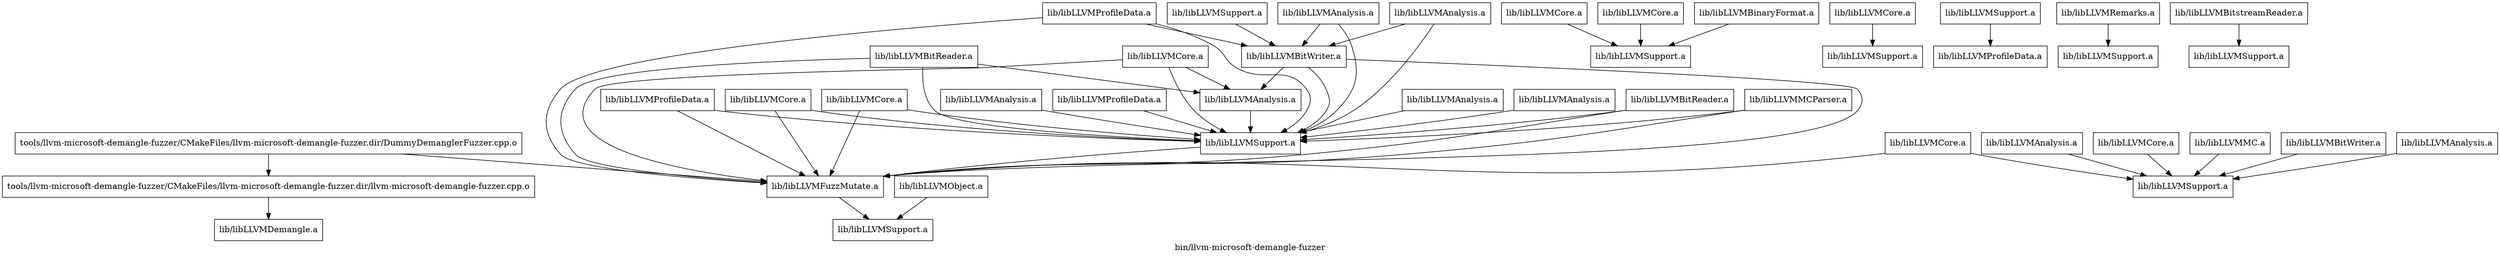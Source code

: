 digraph "bin/llvm-microsoft-demangle-fuzzer" {
	label="bin/llvm-microsoft-demangle-fuzzer";

	Node0x558378491688 [shape=record,shape=record,label="{tools/llvm-microsoft-demangle-fuzzer/CMakeFiles/llvm-microsoft-demangle-fuzzer.dir/DummyDemanglerFuzzer.cpp.o}"];
	Node0x558378491688 -> Node0x558378496f18;
	Node0x558378491688 -> Node0x558378494e98;
	Node0x558378496f18 [shape=record,shape=record,label="{tools/llvm-microsoft-demangle-fuzzer/CMakeFiles/llvm-microsoft-demangle-fuzzer.dir/llvm-microsoft-demangle-fuzzer.cpp.o}"];
	Node0x558378496f18 -> Node0x5583784954b0;
	Node0x558378494e98 [shape=record,shape=record,label="{lib/libLLVMFuzzMutate.a}"];
	Node0x558378494e98 -> Node0x558378492388;
	Node0x5583784954b0 [shape=record,shape=record,label="{lib/libLLVMDemangle.a}"];
	Node0x558378492388 [shape=record,shape=record,label="{lib/libLLVMSupport.a}"];
	Node0x5583784971f0 [shape=record,shape=record,label="{lib/libLLVMSupport.a}"];
	Node0x5583784971f0 -> Node0x558378494e98;
	Node0x55837849b358 [shape=record,shape=record,label="{lib/libLLVMBitWriter.a}"];
	Node0x55837849b358 -> Node0x558378494e98;
	Node0x55837849b358 -> Node0x5583784971f0;
	Node0x55837849b358 -> Node0x55837849c5a0;
	Node0x55837849c5a0 [shape=record,shape=record,label="{lib/libLLVMAnalysis.a}"];
	Node0x55837849c5a0 -> Node0x5583784971f0;
	Node0x558378499dd0 [shape=record,shape=record,label="{lib/libLLVMBitWriter.a}"];
	Node0x558378499dd0 -> Node0x5583784931c0;
	Node0x5583784931c0 [shape=record,shape=record,label="{lib/libLLVMSupport.a}"];
	Node0x558378498bf0 [shape=record,shape=record,label="{lib/libLLVMAnalysis.a}"];
	Node0x558378498bf0 -> Node0x5583784931c0;
	Node0x55837849d098 [shape=record,shape=record,label="{lib/libLLVMAnalysis.a}"];
	Node0x55837849d098 -> Node0x5583784971f0;
	Node0x5583784986a8 [shape=record,shape=record,label="{lib/libLLVMAnalysis.a}"];
	Node0x5583784986a8 -> Node0x5583784971f0;
	Node0x558378492458 [shape=record,shape=record,label="{lib/libLLVMAnalysis.a}"];
	Node0x558378492458 -> Node0x5583784971f0;
	Node0x558378492458 -> Node0x55837849b358;
	Node0x558378496690 [shape=record,shape=record,label="{lib/libLLVMAnalysis.a}"];
	Node0x558378496690 -> Node0x5583784971f0;
	Node0x558378496690 -> Node0x55837849b358;
	Node0x558378493500 [shape=record,shape=record,label="{lib/libLLVMAnalysis.a}"];
	Node0x558378493500 -> Node0x5583784971f0;
	Node0x55837849d510 [shape=record,shape=record,label="{lib/libLLVMSupport.a}"];
	Node0x55837849d510 -> Node0x55837849b358;
	Node0x55837849d578 [shape=record,shape=record,label="{lib/libLLVMAnalysis.a}"];
	Node0x55837849d578 -> Node0x5583784931c0;
	Node0x558378498b20 [shape=record,shape=record,label="{lib/libLLVMObject.a}"];
	Node0x558378498b20 -> Node0x558378492388;
	Node0x558378491f78 [shape=record,shape=record,label="{lib/libLLVMBitReader.a}"];
	Node0x558378491f78 -> Node0x558378494e98;
	Node0x558378491f78 -> Node0x5583784971f0;
	Node0x558378491f78 -> Node0x55837849c5a0;
	Node0x558378491210 [shape=record,shape=record,label="{lib/libLLVMBitReader.a}"];
	Node0x558378491210 -> Node0x558378494e98;
	Node0x558378491210 -> Node0x5583784971f0;
	Node0x558378493290 [shape=record,shape=record,label="{lib/libLLVMMCParser.a}"];
	Node0x558378493290 -> Node0x558378494e98;
	Node0x558378493290 -> Node0x5583784971f0;
	Node0x5583784955e8 [shape=record,shape=record,label="{lib/libLLVMProfileData.a}"];
	Node0x5583784955e8 -> Node0x558378494e98;
	Node0x5583784955e8 -> Node0x5583784971f0;
	Node0x5583784955e8 -> Node0x55837849b358;
	Node0x558378494268 [shape=record,shape=record,label="{lib/libLLVMProfileData.a}"];
	Node0x558378494268 -> Node0x558378494e98;
	Node0x558378494268 -> Node0x5583784971f0;
	Node0x55837849a6c0 [shape=record,shape=record,label="{lib/libLLVMProfileData.a}"];
	Node0x55837849a6c0 -> Node0x5583784971f0;
	Node0x5583784981c8 [shape=record,shape=record,label="{lib/libLLVMCore.a}"];
	Node0x5583784981c8 -> Node0x55837849b768;
	Node0x55837849b768 [shape=record,shape=record,label="{lib/libLLVMSupport.a}"];
	Node0x5583784988b0 [shape=record,shape=record,label="{lib/libLLVMCore.a}"];
	Node0x5583784988b0 -> Node0x558378494e98;
	Node0x5583784988b0 -> Node0x5583784931c0;
	Node0x55837849a110 [shape=record,shape=record,label="{lib/libLLVMCore.a}"];
	Node0x55837849a110 -> Node0x55837849bb78;
	Node0x55837849bb78 [shape=record,shape=record,label="{lib/libLLVMSupport.a}"];
	Node0x5583784996e8 [shape=record,shape=record,label="{lib/libLLVMCore.a}"];
	Node0x5583784996e8 -> Node0x558378494e98;
	Node0x5583784996e8 -> Node0x5583784971f0;
	Node0x55837849de00 [shape=record,shape=record,label="{lib/libLLVMCore.a}"];
	Node0x55837849de00 -> Node0x558378494e98;
	Node0x55837849de00 -> Node0x5583784971f0;
	Node0x558378496bd8 [shape=record,shape=record,label="{lib/libLLVMCore.a}"];
	Node0x558378496bd8 -> Node0x5583784931c0;
	Node0x558378492b40 [shape=record,shape=record,label="{lib/libLLVMCore.a}"];
	Node0x558378492b40 -> Node0x55837849b768;
	Node0x55837849b490 [shape=record,shape=record,label="{lib/libLLVMSupport.a}"];
	Node0x55837849b490 -> Node0x558378499d00;
	Node0x558378499d00 [shape=record,shape=record,label="{lib/libLLVMProfileData.a}"];
	Node0x558378495310 [shape=record,shape=record,label="{lib/libLLVMCore.a}"];
	Node0x558378495310 -> Node0x558378494e98;
	Node0x558378495310 -> Node0x5583784971f0;
	Node0x558378495310 -> Node0x55837849c5a0;
	Node0x55837849d168 [shape=record,shape=record,label="{lib/libLLVMRemarks.a}"];
	Node0x55837849d168 -> Node0x558378499a90;
	Node0x558378499a90 [shape=record,shape=record,label="{lib/libLLVMSupport.a}"];
	Node0x558378493df0 [shape=record,shape=record,label="{lib/libLLVMBitstreamReader.a}"];
	Node0x558378493df0 -> Node0x558378491fe0;
	Node0x558378491fe0 [shape=record,shape=record,label="{lib/libLLVMSupport.a}"];
	Node0x558378493a48 [shape=record,shape=record,label="{lib/libLLVMMC.a}"];
	Node0x558378493a48 -> Node0x5583784931c0;
	Node0x55837849cfc8 [shape=record,shape=record,label="{lib/libLLVMBinaryFormat.a}"];
	Node0x55837849cfc8 -> Node0x55837849b768;
}
